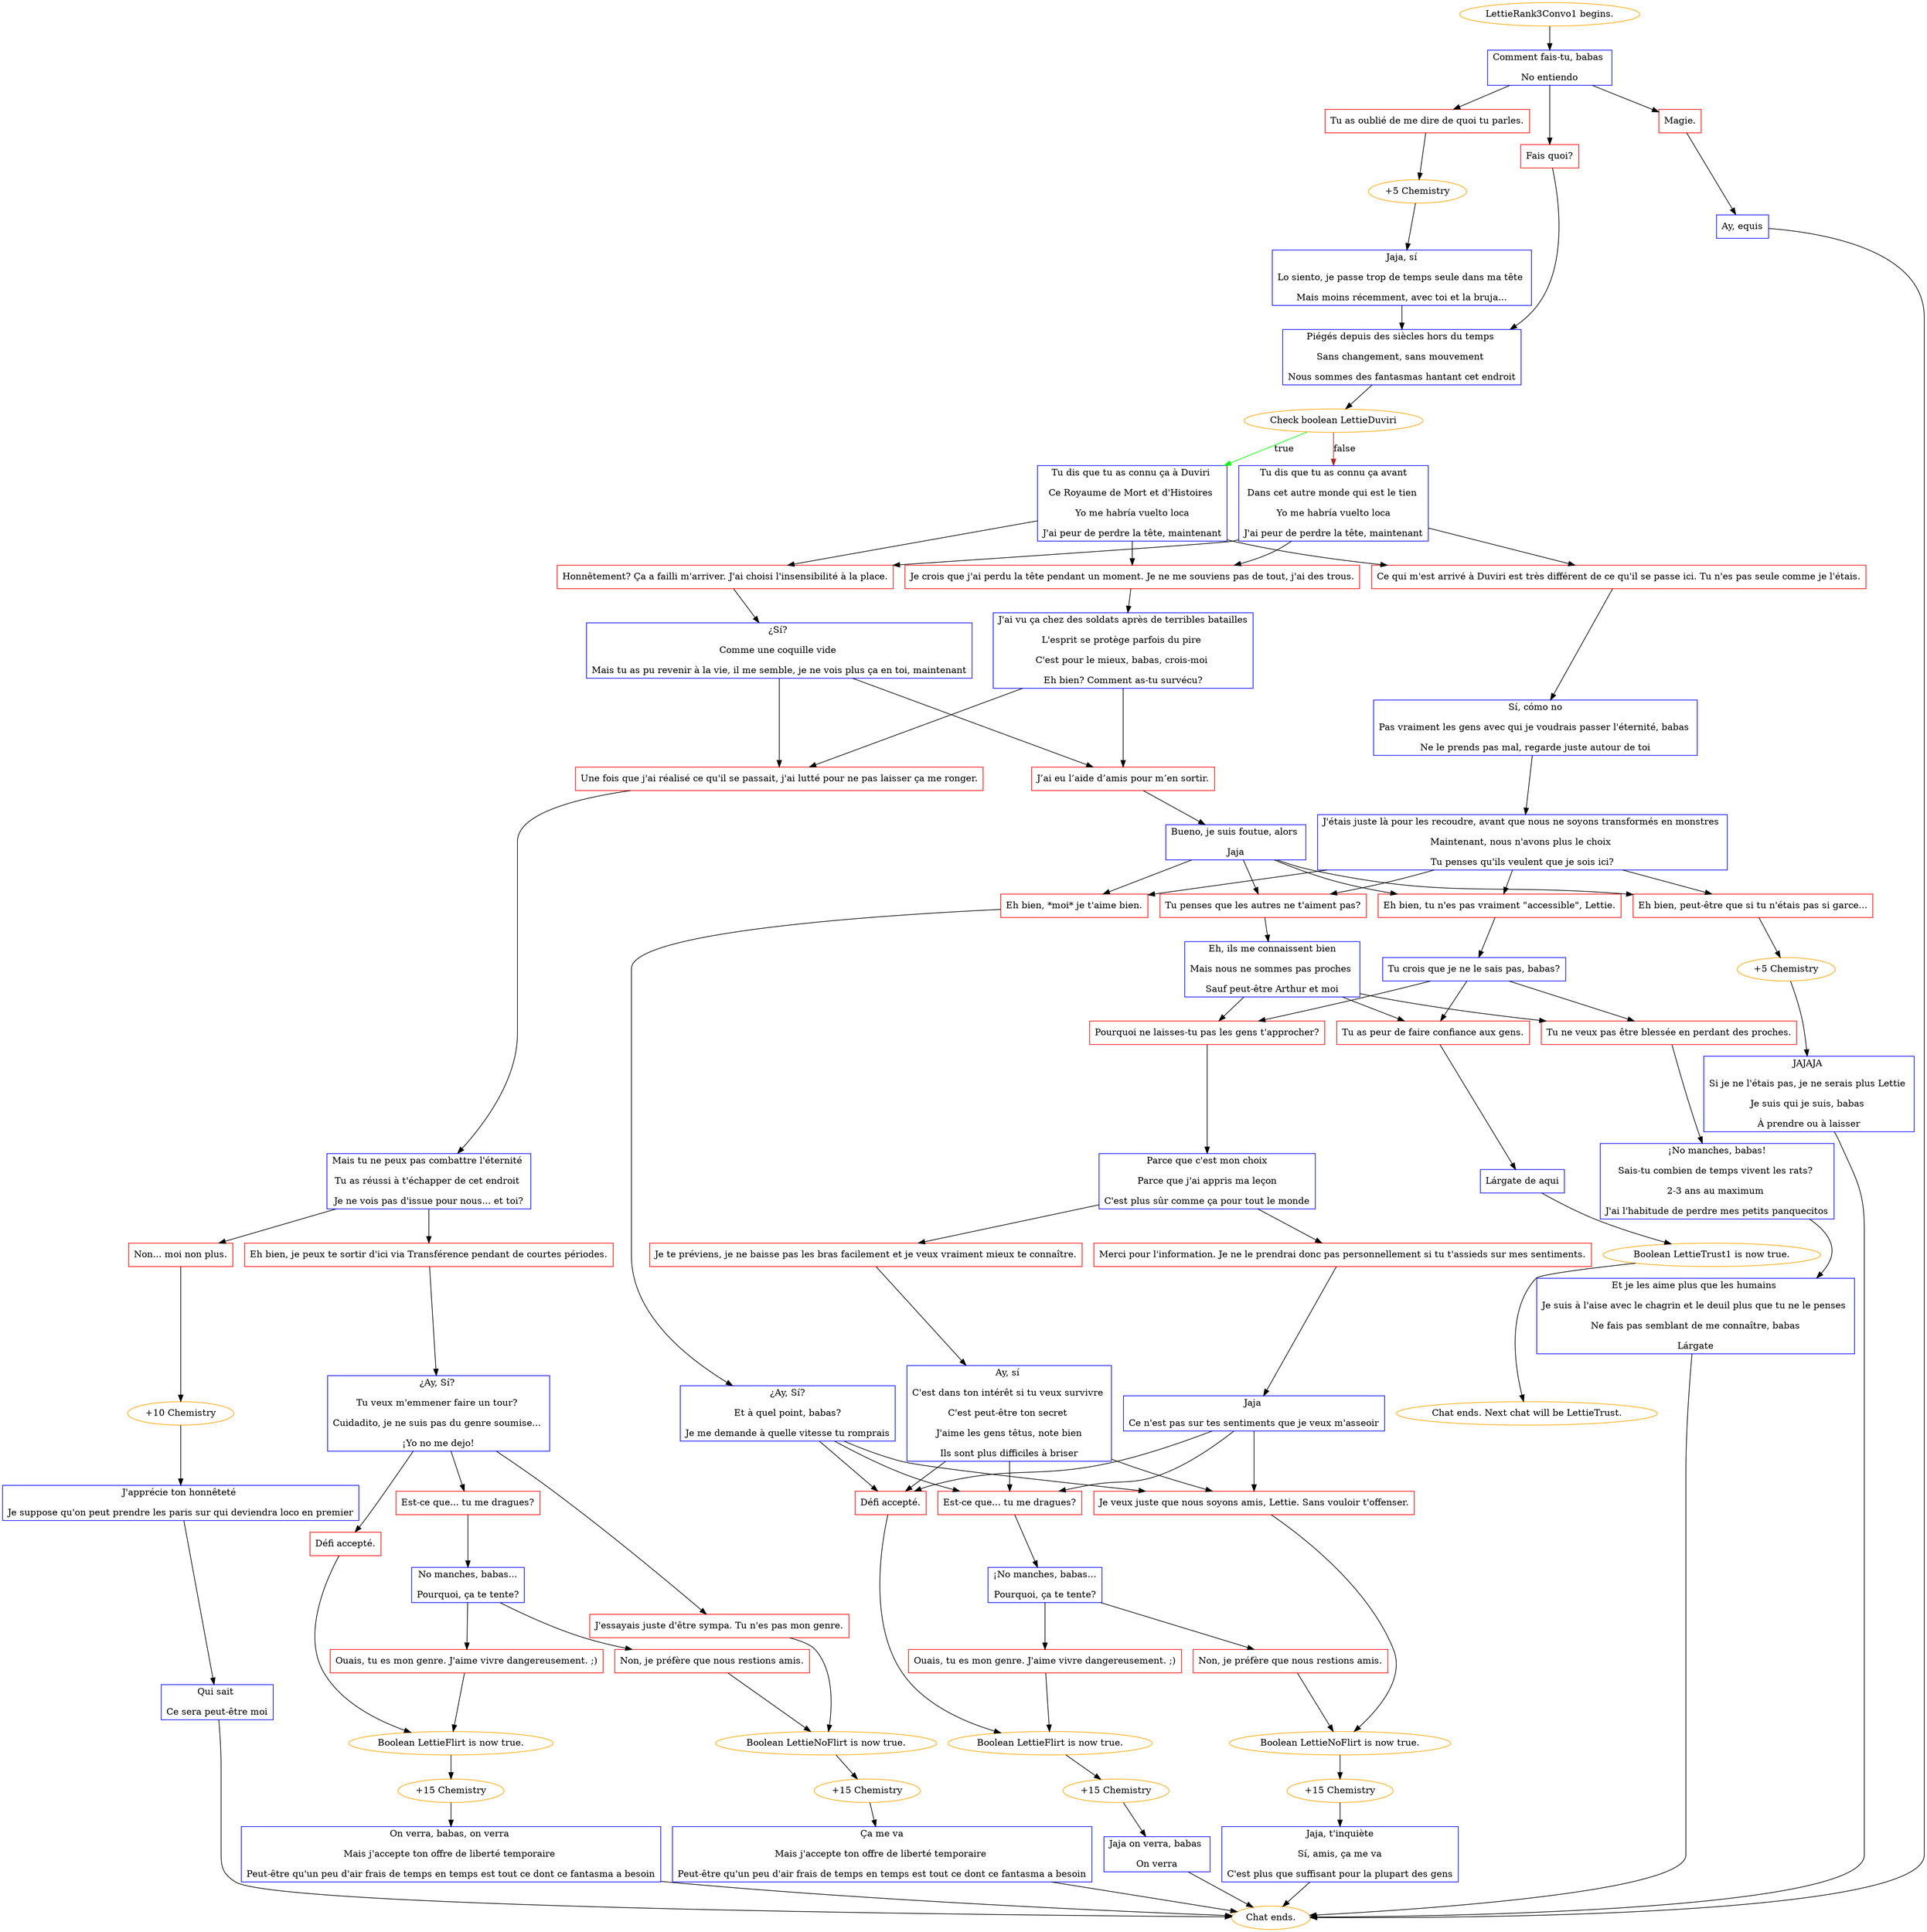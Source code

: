 digraph {
	"LettieRank3Convo1 begins." [color=orange];
		"LettieRank3Convo1 begins." -> j2226654005;
	j2226654005 [label="Comment fais-tu, babas 
No entiendo",shape=box,color=blue];
		j2226654005 -> j3607874732;
		j2226654005 -> j3754897059;
		j2226654005 -> j221045589;
	j3607874732 [label="Tu as oublié de me dire de quoi tu parles.",shape=box,color=red];
		j3607874732 -> j3109030187;
	j3754897059 [label="Fais quoi?",shape=box,color=red];
		j3754897059 -> j3204269268;
	j221045589 [label="Magie.",shape=box,color=red];
		j221045589 -> j1759475013;
	j3109030187 [label="+5 Chemistry",color=orange];
		j3109030187 -> j651887402;
	j3204269268 [label="Piégés depuis des siècles hors du temps 
Sans changement, sans mouvement 
Nous sommes des fantasmas hantant cet endroit",shape=box,color=blue];
		j3204269268 -> j2631015866;
	j1759475013 [label="Ay, equis",shape=box,color=blue];
		j1759475013 -> "Chat ends.";
	j651887402 [label="Jaja, sí
Lo siento, je passe trop de temps seule dans ma tête 
Mais moins récemment, avec toi et la bruja...",shape=box,color=blue];
		j651887402 -> j3204269268;
	j2631015866 [label="Check boolean LettieDuviri",color=orange];
		j2631015866 -> j2873865644 [label=true,color=green];
		j2631015866 -> j2415795040 [label=false,color=brown];
	"Chat ends." [color=orange];
	j2873865644 [label="Tu dis que tu as connu ça à Duviri 
Ce Royaume de Mort et d'Histoires 
Yo me habría vuelto loca
J'ai peur de perdre la tête, maintenant",shape=box,color=blue];
		j2873865644 -> j2458452147;
		j2873865644 -> j4166013208;
		j2873865644 -> j187543870;
	j2415795040 [label="Tu dis que tu as connu ça avant
Dans cet autre monde qui est le tien 
Yo me habría vuelto loca
J'ai peur de perdre la tête, maintenant",shape=box,color=blue];
		j2415795040 -> j187543870;
		j2415795040 -> j4166013208;
		j2415795040 -> j2458452147;
	j2458452147 [label="Honnêtement? Ça a failli m'arriver. J'ai choisi l'insensibilité à la place.",shape=box,color=red];
		j2458452147 -> j1823947713;
	j4166013208 [label="Je crois que j'ai perdu la tête pendant un moment. Je ne me souviens pas de tout, j'ai des trous.",shape=box,color=red];
		j4166013208 -> j4282708858;
	j187543870 [label="Ce qui m'est arrivé à Duviri est très différent de ce qu'il se passe ici. Tu n'es pas seule comme je l'étais.",shape=box,color=red];
		j187543870 -> j1777059005;
	j1823947713 [label="¿Sí? 
Comme une coquille vide 
Mais tu as pu revenir à la vie, il me semble, je ne vois plus ça en toi, maintenant",shape=box,color=blue];
		j1823947713 -> j1535901505;
		j1823947713 -> j361535790;
	j4282708858 [label="J'ai vu ça chez des soldats après de terribles batailles
L'esprit se protège parfois du pire 
C'est pour le mieux, babas, crois-moi 
Eh bien? Comment as-tu survécu?",shape=box,color=blue];
		j4282708858 -> j1535901505;
		j4282708858 -> j361535790;
	j1777059005 [label="Sí, cómo no
Pas vraiment les gens avec qui je voudrais passer l'éternité, babas 
Ne le prends pas mal, regarde juste autour de toi",shape=box,color=blue];
		j1777059005 -> j3958189315;
	j1535901505 [label="Une fois que j'ai réalisé ce qu'il se passait, j'ai lutté pour ne pas laisser ça me ronger.",shape=box,color=red];
		j1535901505 -> j3587673079;
	j361535790 [label="J’ai eu l’aide d’amis pour m’en sortir.",shape=box,color=red];
		j361535790 -> j3163086359;
	j3958189315 [label="J'étais juste là pour les recoudre, avant que nous ne soyons transformés en monstres 
Maintenant, nous n'avons plus le choix 
Tu penses qu'ils veulent que je sois ici?",shape=box,color=blue];
		j3958189315 -> j2073229477;
		j3958189315 -> j4151582820;
		j3958189315 -> j1285815696;
		j3958189315 -> j2673512559;
	j3587673079 [label="Mais tu ne peux pas combattre l'éternité 
Tu as réussi à t'échapper de cet endroit 
Je ne vois pas d'issue pour nous... et toi?",shape=box,color=blue];
		j3587673079 -> j1597740212;
		j3587673079 -> j1568775587;
	j3163086359 [label="Bueno, je suis foutue, alors 
Jaja",shape=box,color=blue];
		j3163086359 -> j2073229477;
		j3163086359 -> j4151582820;
		j3163086359 -> j1285815696;
		j3163086359 -> j2673512559;
	j2073229477 [label="Eh bien, *moi* je t'aime bien.",shape=box,color=red];
		j2073229477 -> j2085684272;
	j4151582820 [label="Tu penses que les autres ne t'aiment pas?",shape=box,color=red];
		j4151582820 -> j2127222981;
	j1285815696 [label="Eh bien, tu n'es pas vraiment \"accessible\", Lettie.",shape=box,color=red];
		j1285815696 -> j309703124;
	j2673512559 [label="Eh bien, peut-être que si tu n'étais pas si garce...",shape=box,color=red];
		j2673512559 -> j902963670;
	j1597740212 [label="Non... moi non plus.",shape=box,color=red];
		j1597740212 -> j1567786037;
	j1568775587 [label="Eh bien, je peux te sortir d'ici via Transférence pendant de courtes périodes.",shape=box,color=red];
		j1568775587 -> j3418580676;
	j2085684272 [label="¿Ay, Sí?
Et à quel point, babas?
Je me demande à quelle vitesse tu romprais",shape=box,color=blue];
		j2085684272 -> j1210563438;
		j2085684272 -> j3852638758;
		j2085684272 -> j891268566;
	j2127222981 [label="Eh, ils me connaissent bien
Mais nous ne sommes pas proches 
Sauf peut-être Arthur et moi",shape=box,color=blue];
		j2127222981 -> j4043881816;
		j2127222981 -> j4078348948;
		j2127222981 -> j4081963324;
	j309703124 [label="Tu crois que je ne le sais pas, babas?",shape=box,color=blue];
		j309703124 -> j4043881816;
		j309703124 -> j4078348948;
		j309703124 -> j4081963324;
	j902963670 [label="+5 Chemistry",color=orange];
		j902963670 -> j1927874584;
	j1567786037 [label="+10 Chemistry",color=orange];
		j1567786037 -> j1988996157;
	j3418580676 [label="¿Ay, Sí? 
Tu veux m'emmener faire un tour? 
Cuidadito, je ne suis pas du genre soumise... 
¡Yo no me dejo!",shape=box,color=blue];
		j3418580676 -> j1506567589;
		j3418580676 -> j3149901261;
		j3418580676 -> j212559252;
	j1210563438 [label="Défi accepté.",shape=box,color=red];
		j1210563438 -> j3567426195;
	j3852638758 [label="Est-ce que... tu me dragues?",shape=box,color=red];
		j3852638758 -> j1688246527;
	j891268566 [label="Je veux juste que nous soyons amis, Lettie. Sans vouloir t'offenser.",shape=box,color=red];
		j891268566 -> j2830284755;
	j4043881816 [label="Pourquoi ne laisses-tu pas les gens t'approcher?",shape=box,color=red];
		j4043881816 -> j2568895004;
	j4078348948 [label="Tu as peur de faire confiance aux gens.",shape=box,color=red];
		j4078348948 -> j2579135998;
	j4081963324 [label="Tu ne veux pas être blessée en perdant des proches.",shape=box,color=red];
		j4081963324 -> j121623354;
	j1927874584 [label="JAJAJA 
Si je ne l'étais pas, je ne serais plus Lettie 
Je suis qui je suis, babas 
À prendre ou à laisser",shape=box,color=blue];
		j1927874584 -> "Chat ends.";
	j1988996157 [label="J'apprécie ton honnêteté 
Je suppose qu'on peut prendre les paris sur qui deviendra loco en premier",shape=box,color=blue];
		j1988996157 -> j1082765978;
	j1506567589 [label="Défi accepté.",shape=box,color=red];
		j1506567589 -> j1970299945;
	j3149901261 [label="Est-ce que... tu me dragues?",shape=box,color=red];
		j3149901261 -> j2075584651;
	j212559252 [label="J'essayais juste d'être sympa. Tu n'es pas mon genre.",shape=box,color=red];
		j212559252 -> j509757291;
	j3567426195 [label="Boolean LettieFlirt is now true.",color=orange];
		j3567426195 -> j3927151963;
	j1688246527 [label="¡No manches, babas...
Pourquoi, ça te tente?",shape=box,color=blue];
		j1688246527 -> j2064706714;
		j1688246527 -> j1047323098;
	j2830284755 [label="Boolean LettieNoFlirt is now true.",color=orange];
		j2830284755 -> j3857044501;
	j2568895004 [label="Parce que c'est mon choix
Parce que j'ai appris ma leçon
C'est plus sûr comme ça pour tout le monde",shape=box,color=blue];
		j2568895004 -> j3450555110;
		j2568895004 -> j1593581643;
	j2579135998 [label="Lárgate de aqui",shape=box,color=blue];
		j2579135998 -> j971190109;
	j121623354 [label="¡No manches, babas!
Sais-tu combien de temps vivent les rats? 
2-3 ans au maximum 
J'ai l'habitude de perdre mes petits panquecitos",shape=box,color=blue];
		j121623354 -> j3295478950;
	j1082765978 [label="Qui sait 
Ce sera peut-être moi",shape=box,color=blue];
		j1082765978 -> "Chat ends.";
	j1970299945 [label="Boolean LettieFlirt is now true.",color=orange];
		j1970299945 -> j239015896;
	j2075584651 [label="No manches, babas...
Pourquoi, ça te tente?",shape=box,color=blue];
		j2075584651 -> j957945279;
		j2075584651 -> j4056619213;
	j509757291 [label="Boolean LettieNoFlirt is now true.",color=orange];
		j509757291 -> j219568084;
	j3927151963 [label="+15 Chemistry",color=orange];
		j3927151963 -> j2401224212;
	j2064706714 [label="Ouais, tu es mon genre. J'aime vivre dangereusement. ;)",shape=box,color=red];
		j2064706714 -> j3567426195;
	j1047323098 [label="Non, je préfère que nous restions amis.",shape=box,color=red];
		j1047323098 -> j2830284755;
	j3857044501 [label="+15 Chemistry",color=orange];
		j3857044501 -> j3740709359;
	j3450555110 [label="Je te préviens, je ne baisse pas les bras facilement et je veux vraiment mieux te connaître.",shape=box,color=red];
		j3450555110 -> j507553354;
	j1593581643 [label="Merci pour l'information. Je ne le prendrai donc pas personnellement si tu t'assieds sur mes sentiments.",shape=box,color=red];
		j1593581643 -> j2938168464;
	j971190109 [label="Boolean LettieTrust1 is now true.",color=orange];
		j971190109 -> "Chat ends. Next chat will be LettieTrust.";
	j3295478950 [label="Et je les aime plus que les humains 
Je suis à l'aise avec le chagrin et le deuil plus que tu ne le penses 
Ne fais pas semblant de me connaître, babas
Lárgate",shape=box,color=blue];
		j3295478950 -> "Chat ends.";
	j239015896 [label="+15 Chemistry",color=orange];
		j239015896 -> j2855525455;
	j957945279 [label="Ouais, tu es mon genre. J'aime vivre dangereusement. ;)",shape=box,color=red];
		j957945279 -> j1970299945;
	j4056619213 [label="Non, je préfère que nous restions amis.",shape=box,color=red];
		j4056619213 -> j509757291;
	j219568084 [label="+15 Chemistry",color=orange];
		j219568084 -> j1224289761;
	j2401224212 [label="Jaja on verra, babas 
On verra",shape=box,color=blue];
		j2401224212 -> "Chat ends.";
	j3740709359 [label="Jaja, t'inquiète
Sí, amis, ça me va
C'est plus que suffisant pour la plupart des gens",shape=box,color=blue];
		j3740709359 -> "Chat ends.";
	j507553354 [label="Ay, sí 
C'est dans ton intérêt si tu veux survivre 
C'est peut-être ton secret 
J'aime les gens têtus, note bien
Ils sont plus difficiles à briser",shape=box,color=blue];
		j507553354 -> j1210563438;
		j507553354 -> j3852638758;
		j507553354 -> j891268566;
	j2938168464 [label="Jaja 
Ce n'est pas sur tes sentiments que je veux m'asseoir",shape=box,color=blue];
		j2938168464 -> j1210563438;
		j2938168464 -> j3852638758;
		j2938168464 -> j891268566;
	"Chat ends. Next chat will be LettieTrust." [color=orange];
	j2855525455 [label="On verra, babas, on verra 
Mais j'accepte ton offre de liberté temporaire 
Peut-être qu'un peu d'air frais de temps en temps est tout ce dont ce fantasma a besoin",shape=box,color=blue];
		j2855525455 -> "Chat ends.";
	j1224289761 [label="Ça me va
Mais j'accepte ton offre de liberté temporaire 
Peut-être qu'un peu d'air frais de temps en temps est tout ce dont ce fantasma a besoin",shape=box,color=blue];
		j1224289761 -> "Chat ends.";
}